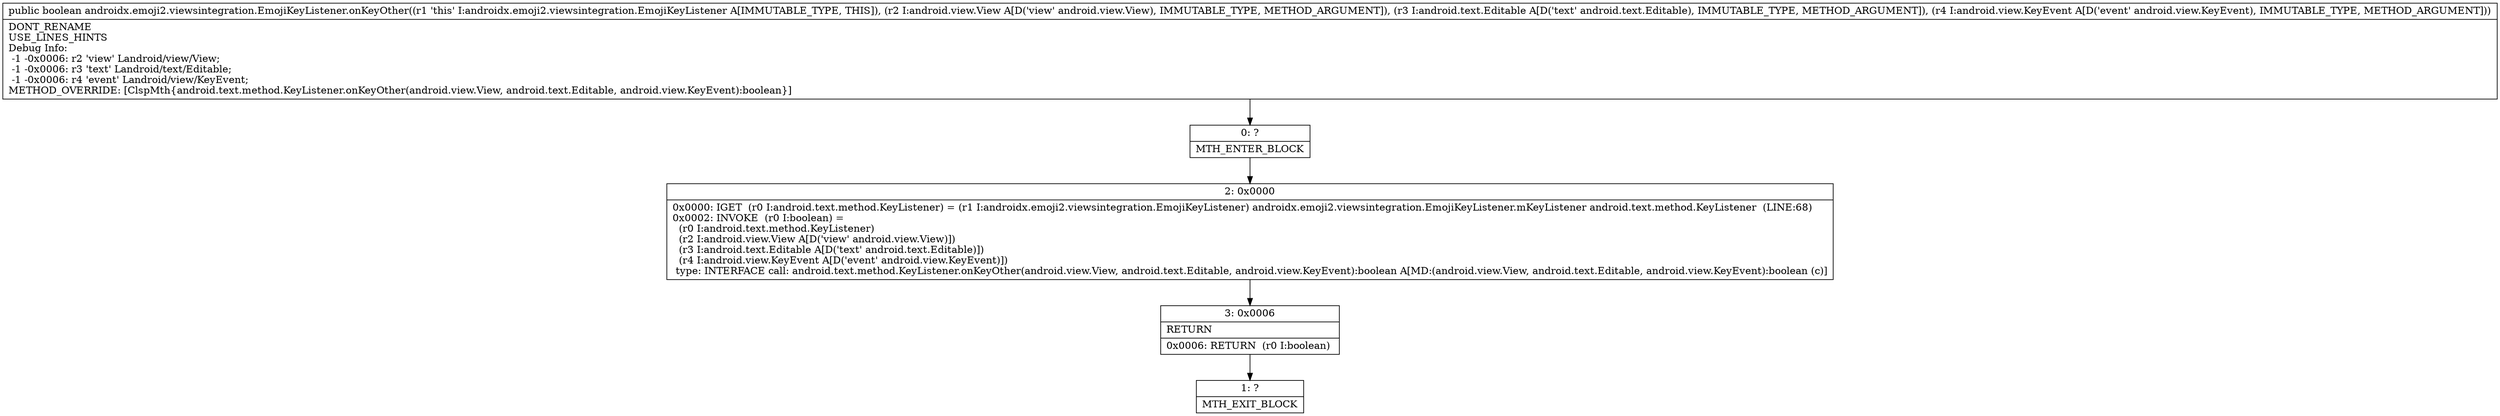 digraph "CFG forandroidx.emoji2.viewsintegration.EmojiKeyListener.onKeyOther(Landroid\/view\/View;Landroid\/text\/Editable;Landroid\/view\/KeyEvent;)Z" {
Node_0 [shape=record,label="{0\:\ ?|MTH_ENTER_BLOCK\l}"];
Node_2 [shape=record,label="{2\:\ 0x0000|0x0000: IGET  (r0 I:android.text.method.KeyListener) = (r1 I:androidx.emoji2.viewsintegration.EmojiKeyListener) androidx.emoji2.viewsintegration.EmojiKeyListener.mKeyListener android.text.method.KeyListener  (LINE:68)\l0x0002: INVOKE  (r0 I:boolean) = \l  (r0 I:android.text.method.KeyListener)\l  (r2 I:android.view.View A[D('view' android.view.View)])\l  (r3 I:android.text.Editable A[D('text' android.text.Editable)])\l  (r4 I:android.view.KeyEvent A[D('event' android.view.KeyEvent)])\l type: INTERFACE call: android.text.method.KeyListener.onKeyOther(android.view.View, android.text.Editable, android.view.KeyEvent):boolean A[MD:(android.view.View, android.text.Editable, android.view.KeyEvent):boolean (c)]\l}"];
Node_3 [shape=record,label="{3\:\ 0x0006|RETURN\l|0x0006: RETURN  (r0 I:boolean) \l}"];
Node_1 [shape=record,label="{1\:\ ?|MTH_EXIT_BLOCK\l}"];
MethodNode[shape=record,label="{public boolean androidx.emoji2.viewsintegration.EmojiKeyListener.onKeyOther((r1 'this' I:androidx.emoji2.viewsintegration.EmojiKeyListener A[IMMUTABLE_TYPE, THIS]), (r2 I:android.view.View A[D('view' android.view.View), IMMUTABLE_TYPE, METHOD_ARGUMENT]), (r3 I:android.text.Editable A[D('text' android.text.Editable), IMMUTABLE_TYPE, METHOD_ARGUMENT]), (r4 I:android.view.KeyEvent A[D('event' android.view.KeyEvent), IMMUTABLE_TYPE, METHOD_ARGUMENT]))  | DONT_RENAME\lUSE_LINES_HINTS\lDebug Info:\l  \-1 \-0x0006: r2 'view' Landroid\/view\/View;\l  \-1 \-0x0006: r3 'text' Landroid\/text\/Editable;\l  \-1 \-0x0006: r4 'event' Landroid\/view\/KeyEvent;\lMETHOD_OVERRIDE: [ClspMth\{android.text.method.KeyListener.onKeyOther(android.view.View, android.text.Editable, android.view.KeyEvent):boolean\}]\l}"];
MethodNode -> Node_0;Node_0 -> Node_2;
Node_2 -> Node_3;
Node_3 -> Node_1;
}

